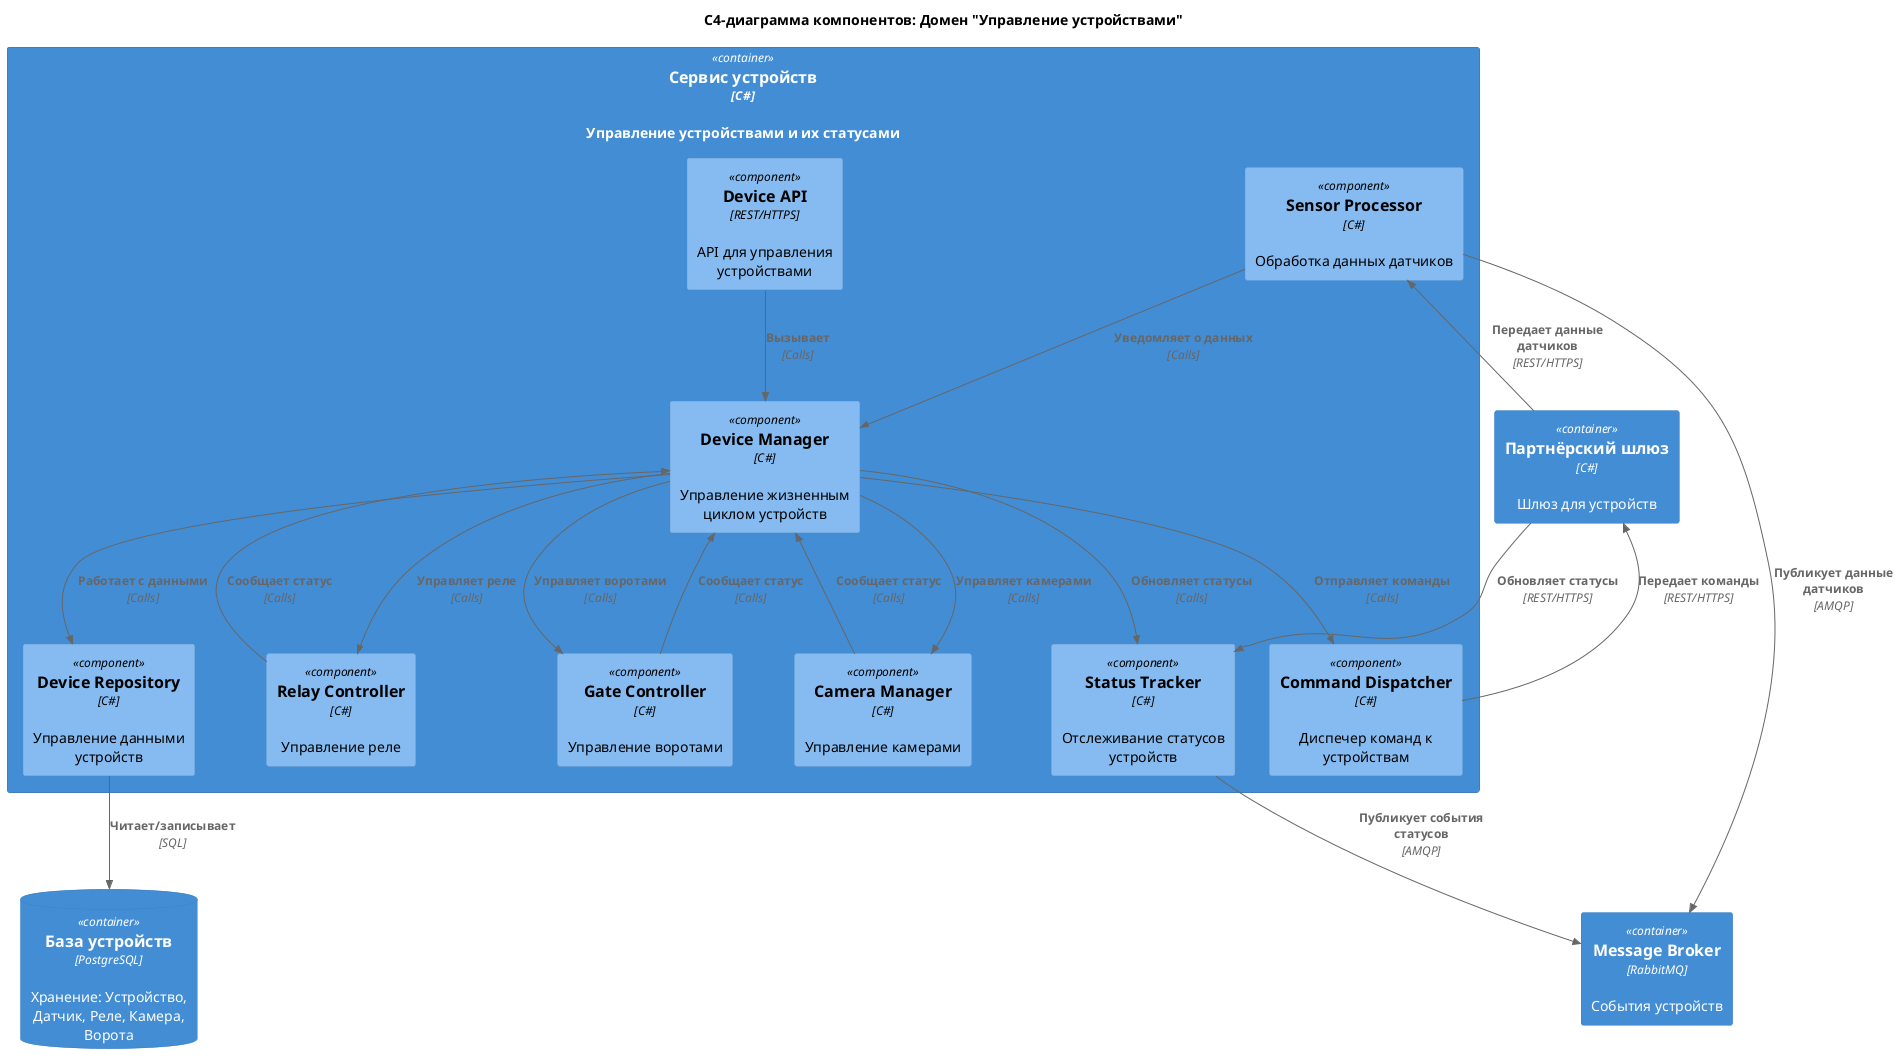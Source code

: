 @startuml
!include <C4/C4_Component>

title C4-диаграмма компонентов: Домен "Управление устройствами"

Container(devices_service, "Сервис устройств", "C#", "Управление устройствами и их статусами") {
    Component(device_api, "Device API", "REST/HTTPS", "API для управления устройствами")
    Component(device_manager, "Device Manager", "C#", "Управление жизненным циклом устройств")
    Component(status_tracker, "Status Tracker", "C#", "Отслеживание статусов устройств")
    Component(command_dispatcher, "Command Dispatcher", "C#", "Диспечер команд к устройствам")
    
    Component(device_repository, "Device Repository", "C#", "Управление данными устройств")
    Component(sensor_processor, "Sensor Processor", "C#", "Обработка данных датчиков")
    Component(relay_controller, "Relay Controller", "C#", "Управление реле")
    Component(camera_manager, "Camera Manager", "C#", "Управление камерами")
    Component(gate_controller, "Gate Controller", "C#", "Управление воротами")
}

ContainerDb(devices_db, "База устройств", "PostgreSQL", "Хранение: Устройство, Датчик, Реле, Камера, Ворота")
Container(message_broker, "Message Broker", "RabbitMQ", "События устройств")
Container(partner_gateway, "Партнёрский шлюз", "C#", "Шлюз для устройств")

Rel(device_api, device_manager, "Вызывает", "Calls")
Rel(device_manager, status_tracker, "Обновляет статусы", "Calls")
Rel(device_manager, command_dispatcher, "Отправляет команды", "Calls")
Rel(command_dispatcher, partner_gateway, "Передает команды", "REST/HTTPS")

Rel(device_manager, device_repository, "Работает с данными", "Calls")
Rel(device_repository, devices_db, "Читает/записывает", "SQL")

Rel(status_tracker, message_broker, "Публикует события статусов", "AMQP")
Rel(sensor_processor, message_broker, "Публикует данные датчиков", "AMQP")

Rel(partner_gateway, sensor_processor, "Передает данные датчиков", "REST/HTTPS")
Rel(partner_gateway, status_tracker, "Обновляет статусы", "REST/HTTPS")

' Внутренние связи между компонентами домена
Rel(sensor_processor, device_manager, "Уведомляет о данных", "Calls")
Rel(relay_controller, device_manager, "Сообщает статус", "Calls")
Rel(camera_manager, device_manager, "Сообщает статус", "Calls")
Rel(gate_controller, device_manager, "Сообщает статус", "Calls")

Rel(device_manager, relay_controller, "Управляет реле", "Calls")
Rel(device_manager, camera_manager, "Управляет камерами", "Calls")
Rel(device_manager, gate_controller, "Управляет воротами", "Calls")

@enduml